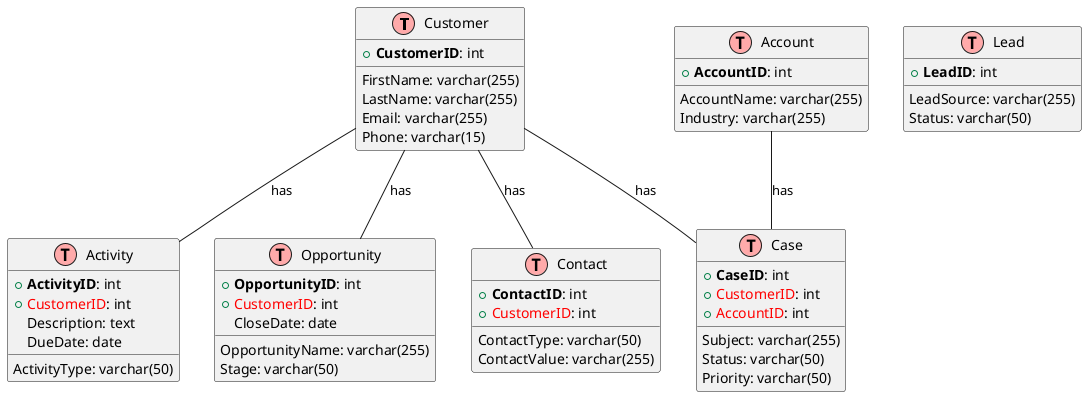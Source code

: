 @startuml

!define table(x) class x << (T,#FFAAAA) >>
!define primary_key(x) <b>x</b>
!define foreign_key(x) <color:red>x</color>

table(Customer) {
  +primary_key(CustomerID): int
  FirstName: varchar(255)
  LastName: varchar(255)
  Email: varchar(255)
  Phone: varchar(15)
}

table(Contact) {
  +primary_key(ContactID): int
  +foreign_key(CustomerID): int
  ContactType: varchar(50)
  ContactValue: varchar(255)
}

table(Opportunity) {
  +primary_key(OpportunityID): int
  +foreign_key(CustomerID): int
  OpportunityName: varchar(255)
  Stage: varchar(50)
  CloseDate: date
}

table(Lead) {
  +primary_key(LeadID): int
  LeadSource: varchar(255)
  Status: varchar(50)
}

table(Account) {
  +primary_key(AccountID): int
  AccountName: varchar(255)
  Industry: varchar(255)
}

table(Case) {
  +primary_key(CaseID): int
  +foreign_key(CustomerID): int
  +foreign_key(AccountID): int
  Subject: varchar(255)
  Status: varchar(50)
  Priority: varchar(50)
}

table(Activity) {
  +primary_key(ActivityID): int
  +foreign_key(CustomerID): int
  ActivityType: varchar(50)
  Description: text
  DueDate: date
}

Customer -- Contact : has
Customer -- Opportunity : has
Customer -- Case : has
Customer -- Activity : has
Account -- Case : has

@enduml